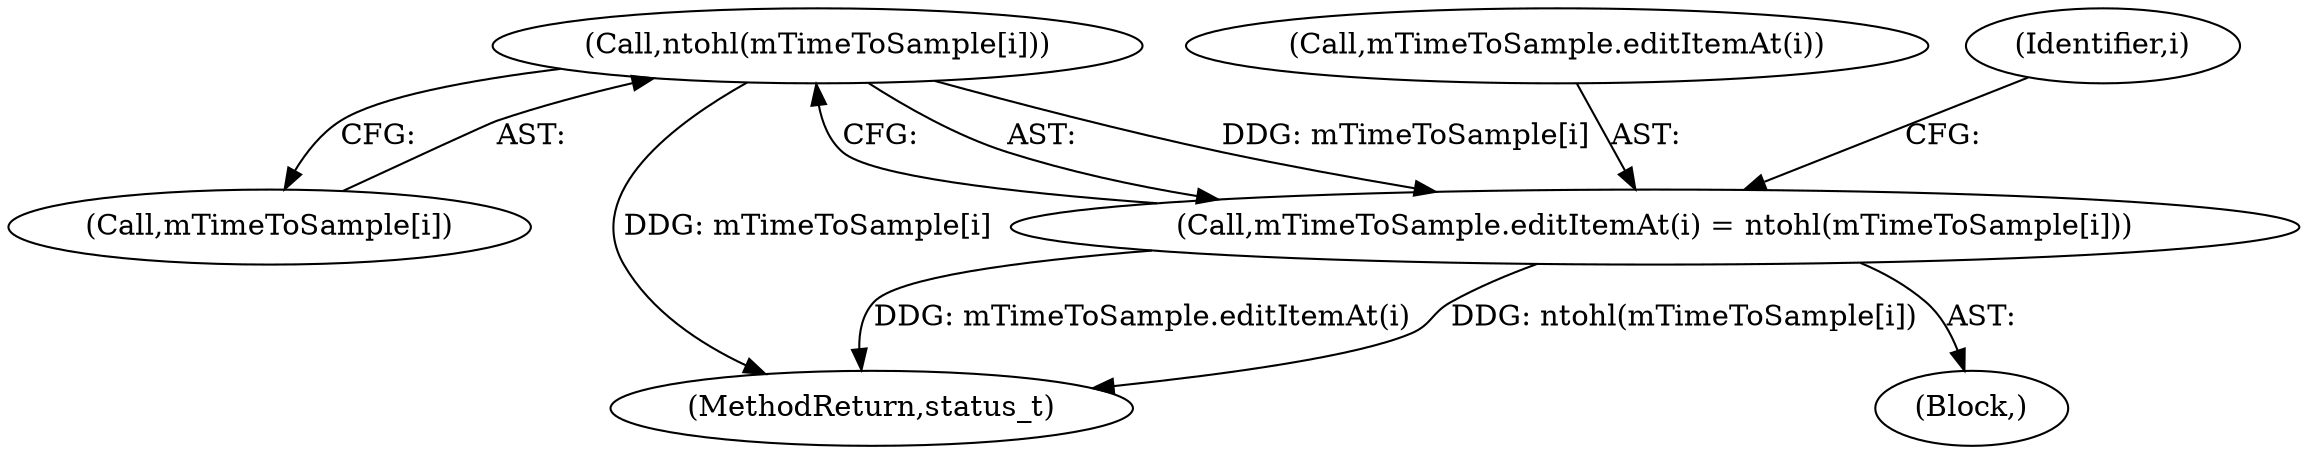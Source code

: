 digraph "0_Android_b57b3967b1a42dd505dbe4fcf1e1d810e3ae3777_1@array" {
"1000191" [label="(Call,ntohl(mTimeToSample[i]))"];
"1000188" [label="(Call,mTimeToSample.editItemAt(i) = ntohl(mTimeToSample[i]))"];
"1000189" [label="(Call,mTimeToSample.editItemAt(i))"];
"1000192" [label="(Call,mTimeToSample[i])"];
"1000188" [label="(Call,mTimeToSample.editItemAt(i) = ntohl(mTimeToSample[i]))"];
"1000191" [label="(Call,ntohl(mTimeToSample[i]))"];
"1000187" [label="(Block,)"];
"1000200" [label="(MethodReturn,status_t)"];
"1000186" [label="(Identifier,i)"];
"1000191" -> "1000188"  [label="AST: "];
"1000191" -> "1000192"  [label="CFG: "];
"1000192" -> "1000191"  [label="AST: "];
"1000188" -> "1000191"  [label="CFG: "];
"1000191" -> "1000200"  [label="DDG: mTimeToSample[i]"];
"1000191" -> "1000188"  [label="DDG: mTimeToSample[i]"];
"1000188" -> "1000187"  [label="AST: "];
"1000189" -> "1000188"  [label="AST: "];
"1000186" -> "1000188"  [label="CFG: "];
"1000188" -> "1000200"  [label="DDG: mTimeToSample.editItemAt(i)"];
"1000188" -> "1000200"  [label="DDG: ntohl(mTimeToSample[i])"];
}
